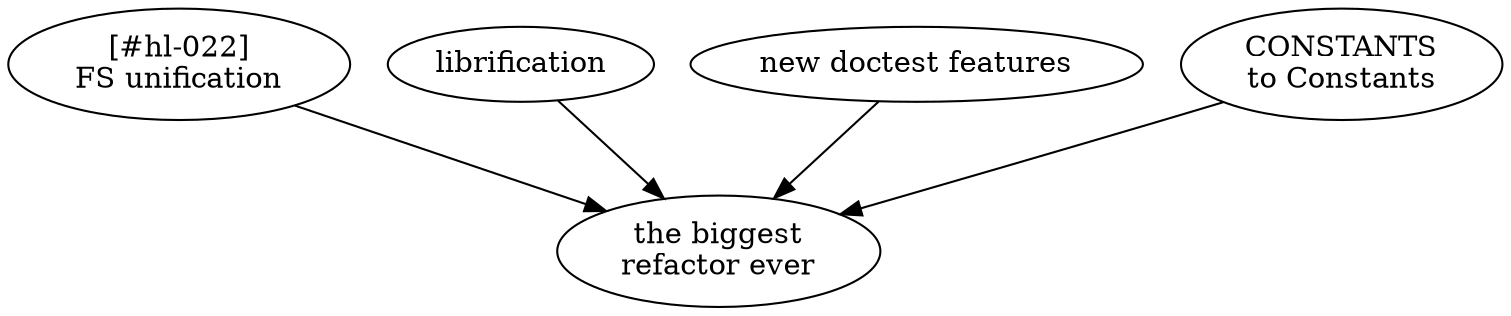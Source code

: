 digraph {

  big [label="the biggest\nrefactor ever"]

  022 [label="[#hl-022]\nFS unification"]

  lib [label="librification"]

  dct [label="new doctest features"]

  xyz [label="CONSTANTS\nto Constants"]

  022->big

  lib->big

  dct->big

  xyz->big

}
